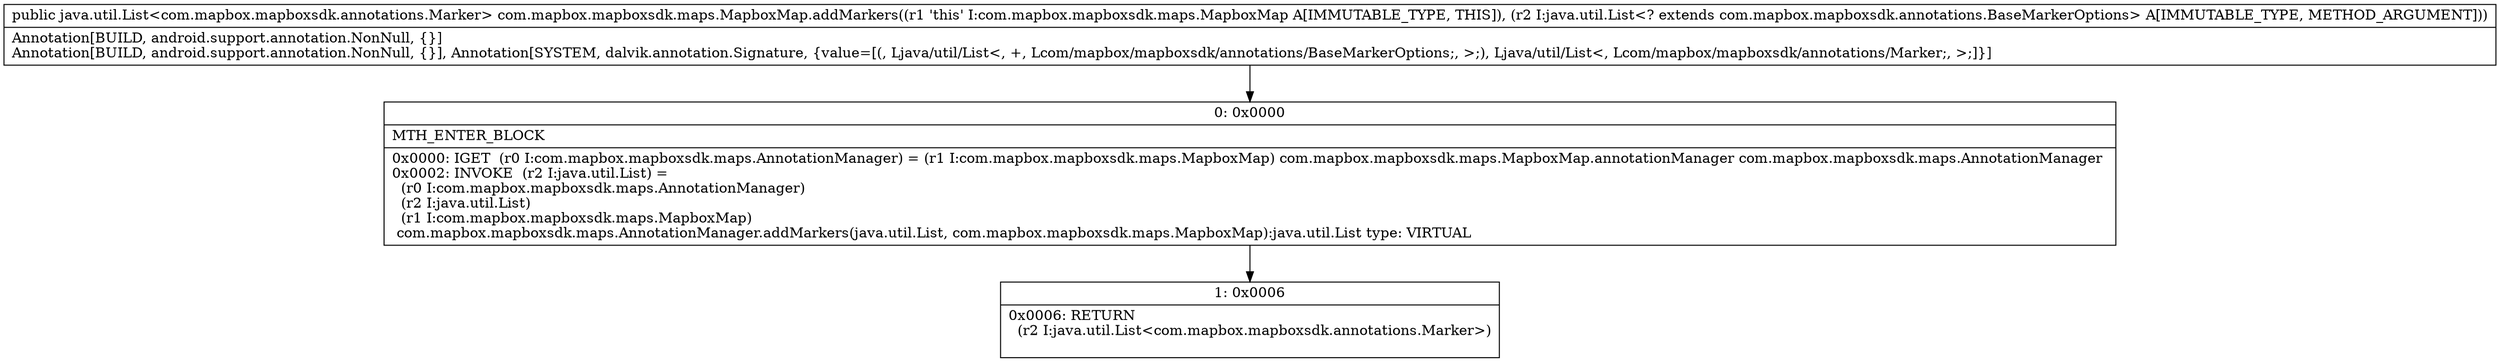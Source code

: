 digraph "CFG forcom.mapbox.mapboxsdk.maps.MapboxMap.addMarkers(Ljava\/util\/List;)Ljava\/util\/List;" {
Node_0 [shape=record,label="{0\:\ 0x0000|MTH_ENTER_BLOCK\l|0x0000: IGET  (r0 I:com.mapbox.mapboxsdk.maps.AnnotationManager) = (r1 I:com.mapbox.mapboxsdk.maps.MapboxMap) com.mapbox.mapboxsdk.maps.MapboxMap.annotationManager com.mapbox.mapboxsdk.maps.AnnotationManager \l0x0002: INVOKE  (r2 I:java.util.List) = \l  (r0 I:com.mapbox.mapboxsdk.maps.AnnotationManager)\l  (r2 I:java.util.List)\l  (r1 I:com.mapbox.mapboxsdk.maps.MapboxMap)\l com.mapbox.mapboxsdk.maps.AnnotationManager.addMarkers(java.util.List, com.mapbox.mapboxsdk.maps.MapboxMap):java.util.List type: VIRTUAL \l}"];
Node_1 [shape=record,label="{1\:\ 0x0006|0x0006: RETURN  \l  (r2 I:java.util.List\<com.mapbox.mapboxsdk.annotations.Marker\>)\l \l}"];
MethodNode[shape=record,label="{public java.util.List\<com.mapbox.mapboxsdk.annotations.Marker\> com.mapbox.mapboxsdk.maps.MapboxMap.addMarkers((r1 'this' I:com.mapbox.mapboxsdk.maps.MapboxMap A[IMMUTABLE_TYPE, THIS]), (r2 I:java.util.List\<? extends com.mapbox.mapboxsdk.annotations.BaseMarkerOptions\> A[IMMUTABLE_TYPE, METHOD_ARGUMENT]))  | Annotation[BUILD, android.support.annotation.NonNull, \{\}]\lAnnotation[BUILD, android.support.annotation.NonNull, \{\}], Annotation[SYSTEM, dalvik.annotation.Signature, \{value=[(, Ljava\/util\/List\<, +, Lcom\/mapbox\/mapboxsdk\/annotations\/BaseMarkerOptions;, \>;), Ljava\/util\/List\<, Lcom\/mapbox\/mapboxsdk\/annotations\/Marker;, \>;]\}]\l}"];
MethodNode -> Node_0;
Node_0 -> Node_1;
}

